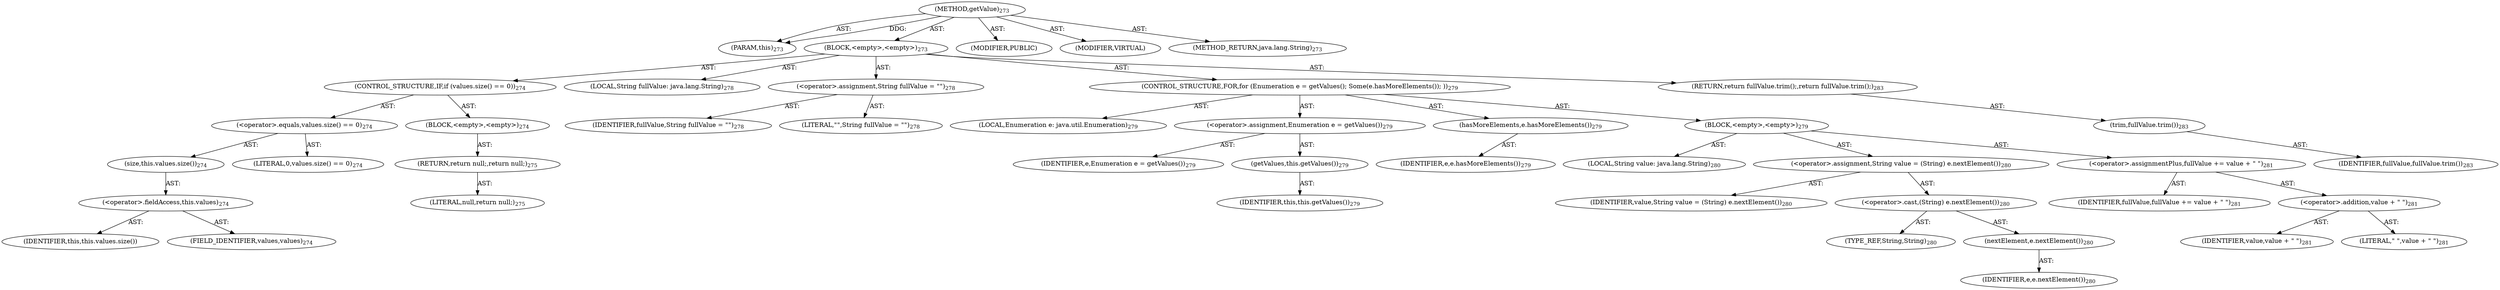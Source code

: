 digraph "getValue" {  
"111669149706" [label = <(METHOD,getValue)<SUB>273</SUB>> ]
"115964116995" [label = <(PARAM,this)<SUB>273</SUB>> ]
"25769803795" [label = <(BLOCK,&lt;empty&gt;,&lt;empty&gt;)<SUB>273</SUB>> ]
"47244640264" [label = <(CONTROL_STRUCTURE,IF,if (values.size() == 0))<SUB>274</SUB>> ]
"30064771174" [label = <(&lt;operator&gt;.equals,values.size() == 0)<SUB>274</SUB>> ]
"30064771175" [label = <(size,this.values.size())<SUB>274</SUB>> ]
"30064771176" [label = <(&lt;operator&gt;.fieldAccess,this.values)<SUB>274</SUB>> ]
"68719476835" [label = <(IDENTIFIER,this,this.values.size())> ]
"55834574877" [label = <(FIELD_IDENTIFIER,values,values)<SUB>274</SUB>> ]
"90194313242" [label = <(LITERAL,0,values.size() == 0)<SUB>274</SUB>> ]
"25769803796" [label = <(BLOCK,&lt;empty&gt;,&lt;empty&gt;)<SUB>274</SUB>> ]
"146028888072" [label = <(RETURN,return null;,return null;)<SUB>275</SUB>> ]
"90194313243" [label = <(LITERAL,null,return null;)<SUB>275</SUB>> ]
"94489280518" [label = <(LOCAL,String fullValue: java.lang.String)<SUB>278</SUB>> ]
"30064771177" [label = <(&lt;operator&gt;.assignment,String fullValue = &quot;&quot;)<SUB>278</SUB>> ]
"68719476836" [label = <(IDENTIFIER,fullValue,String fullValue = &quot;&quot;)<SUB>278</SUB>> ]
"90194313244" [label = <(LITERAL,&quot;&quot;,String fullValue = &quot;&quot;)<SUB>278</SUB>> ]
"47244640265" [label = <(CONTROL_STRUCTURE,FOR,for (Enumeration e = getValues(); Some(e.hasMoreElements()); ))<SUB>279</SUB>> ]
"94489280519" [label = <(LOCAL,Enumeration e: java.util.Enumeration)<SUB>279</SUB>> ]
"30064771178" [label = <(&lt;operator&gt;.assignment,Enumeration e = getValues())<SUB>279</SUB>> ]
"68719476837" [label = <(IDENTIFIER,e,Enumeration e = getValues())<SUB>279</SUB>> ]
"30064771179" [label = <(getValues,this.getValues())<SUB>279</SUB>> ]
"68719476741" [label = <(IDENTIFIER,this,this.getValues())<SUB>279</SUB>> ]
"30064771180" [label = <(hasMoreElements,e.hasMoreElements())<SUB>279</SUB>> ]
"68719476838" [label = <(IDENTIFIER,e,e.hasMoreElements())<SUB>279</SUB>> ]
"25769803797" [label = <(BLOCK,&lt;empty&gt;,&lt;empty&gt;)<SUB>279</SUB>> ]
"94489280520" [label = <(LOCAL,String value: java.lang.String)<SUB>280</SUB>> ]
"30064771181" [label = <(&lt;operator&gt;.assignment,String value = (String) e.nextElement())<SUB>280</SUB>> ]
"68719476839" [label = <(IDENTIFIER,value,String value = (String) e.nextElement())<SUB>280</SUB>> ]
"30064771182" [label = <(&lt;operator&gt;.cast,(String) e.nextElement())<SUB>280</SUB>> ]
"180388626433" [label = <(TYPE_REF,String,String)<SUB>280</SUB>> ]
"30064771183" [label = <(nextElement,e.nextElement())<SUB>280</SUB>> ]
"68719476840" [label = <(IDENTIFIER,e,e.nextElement())<SUB>280</SUB>> ]
"30064771184" [label = <(&lt;operator&gt;.assignmentPlus,fullValue += value + &quot; &quot;)<SUB>281</SUB>> ]
"68719476841" [label = <(IDENTIFIER,fullValue,fullValue += value + &quot; &quot;)<SUB>281</SUB>> ]
"30064771185" [label = <(&lt;operator&gt;.addition,value + &quot; &quot;)<SUB>281</SUB>> ]
"68719476842" [label = <(IDENTIFIER,value,value + &quot; &quot;)<SUB>281</SUB>> ]
"90194313245" [label = <(LITERAL,&quot; &quot;,value + &quot; &quot;)<SUB>281</SUB>> ]
"146028888073" [label = <(RETURN,return fullValue.trim();,return fullValue.trim();)<SUB>283</SUB>> ]
"30064771186" [label = <(trim,fullValue.trim())<SUB>283</SUB>> ]
"68719476843" [label = <(IDENTIFIER,fullValue,fullValue.trim())<SUB>283</SUB>> ]
"133143986217" [label = <(MODIFIER,PUBLIC)> ]
"133143986218" [label = <(MODIFIER,VIRTUAL)> ]
"128849018890" [label = <(METHOD_RETURN,java.lang.String)<SUB>273</SUB>> ]
  "111669149706" -> "115964116995"  [ label = "AST: "] 
  "111669149706" -> "25769803795"  [ label = "AST: "] 
  "111669149706" -> "133143986217"  [ label = "AST: "] 
  "111669149706" -> "133143986218"  [ label = "AST: "] 
  "111669149706" -> "128849018890"  [ label = "AST: "] 
  "25769803795" -> "47244640264"  [ label = "AST: "] 
  "25769803795" -> "94489280518"  [ label = "AST: "] 
  "25769803795" -> "30064771177"  [ label = "AST: "] 
  "25769803795" -> "47244640265"  [ label = "AST: "] 
  "25769803795" -> "146028888073"  [ label = "AST: "] 
  "47244640264" -> "30064771174"  [ label = "AST: "] 
  "47244640264" -> "25769803796"  [ label = "AST: "] 
  "30064771174" -> "30064771175"  [ label = "AST: "] 
  "30064771174" -> "90194313242"  [ label = "AST: "] 
  "30064771175" -> "30064771176"  [ label = "AST: "] 
  "30064771176" -> "68719476835"  [ label = "AST: "] 
  "30064771176" -> "55834574877"  [ label = "AST: "] 
  "25769803796" -> "146028888072"  [ label = "AST: "] 
  "146028888072" -> "90194313243"  [ label = "AST: "] 
  "30064771177" -> "68719476836"  [ label = "AST: "] 
  "30064771177" -> "90194313244"  [ label = "AST: "] 
  "47244640265" -> "94489280519"  [ label = "AST: "] 
  "47244640265" -> "30064771178"  [ label = "AST: "] 
  "47244640265" -> "30064771180"  [ label = "AST: "] 
  "47244640265" -> "25769803797"  [ label = "AST: "] 
  "30064771178" -> "68719476837"  [ label = "AST: "] 
  "30064771178" -> "30064771179"  [ label = "AST: "] 
  "30064771179" -> "68719476741"  [ label = "AST: "] 
  "30064771180" -> "68719476838"  [ label = "AST: "] 
  "25769803797" -> "94489280520"  [ label = "AST: "] 
  "25769803797" -> "30064771181"  [ label = "AST: "] 
  "25769803797" -> "30064771184"  [ label = "AST: "] 
  "30064771181" -> "68719476839"  [ label = "AST: "] 
  "30064771181" -> "30064771182"  [ label = "AST: "] 
  "30064771182" -> "180388626433"  [ label = "AST: "] 
  "30064771182" -> "30064771183"  [ label = "AST: "] 
  "30064771183" -> "68719476840"  [ label = "AST: "] 
  "30064771184" -> "68719476841"  [ label = "AST: "] 
  "30064771184" -> "30064771185"  [ label = "AST: "] 
  "30064771185" -> "68719476842"  [ label = "AST: "] 
  "30064771185" -> "90194313245"  [ label = "AST: "] 
  "146028888073" -> "30064771186"  [ label = "AST: "] 
  "30064771186" -> "68719476843"  [ label = "AST: "] 
  "111669149706" -> "115964116995"  [ label = "DDG: "] 
}
